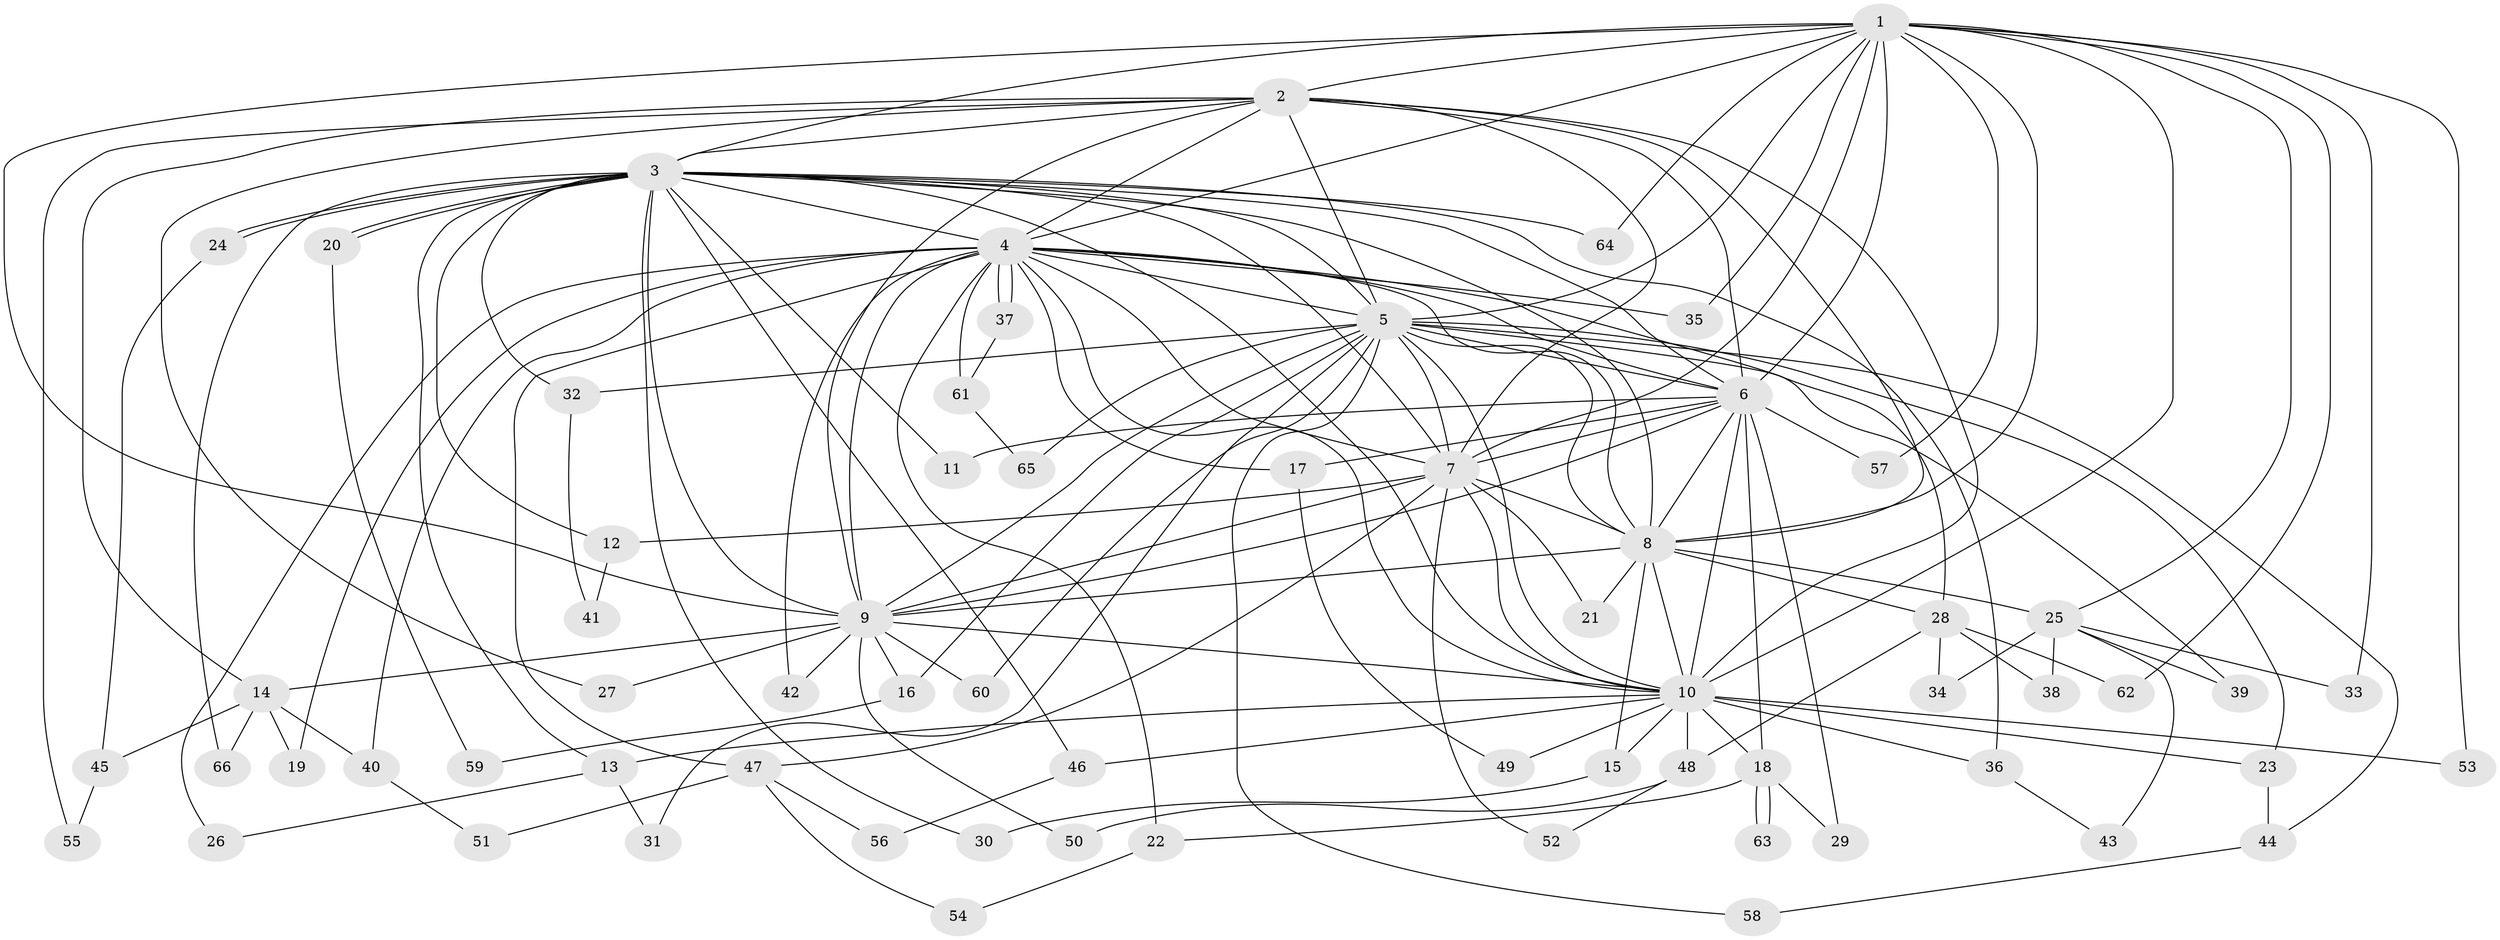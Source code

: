 // coarse degree distribution, {23: 0.020833333333333332, 18: 0.020833333333333332, 19: 0.020833333333333332, 15: 0.020833333333333332, 11: 0.041666666666666664, 13: 0.041666666666666664, 3: 0.20833333333333334, 4: 0.08333333333333333, 7: 0.020833333333333332, 2: 0.4583333333333333, 6: 0.020833333333333332, 1: 0.020833333333333332, 5: 0.020833333333333332}
// Generated by graph-tools (version 1.1) at 2025/23/03/03/25 07:23:40]
// undirected, 66 vertices, 157 edges
graph export_dot {
graph [start="1"]
  node [color=gray90,style=filled];
  1;
  2;
  3;
  4;
  5;
  6;
  7;
  8;
  9;
  10;
  11;
  12;
  13;
  14;
  15;
  16;
  17;
  18;
  19;
  20;
  21;
  22;
  23;
  24;
  25;
  26;
  27;
  28;
  29;
  30;
  31;
  32;
  33;
  34;
  35;
  36;
  37;
  38;
  39;
  40;
  41;
  42;
  43;
  44;
  45;
  46;
  47;
  48;
  49;
  50;
  51;
  52;
  53;
  54;
  55;
  56;
  57;
  58;
  59;
  60;
  61;
  62;
  63;
  64;
  65;
  66;
  1 -- 2;
  1 -- 3;
  1 -- 4;
  1 -- 5;
  1 -- 6;
  1 -- 7;
  1 -- 8;
  1 -- 9;
  1 -- 10;
  1 -- 25;
  1 -- 33;
  1 -- 35;
  1 -- 53;
  1 -- 57;
  1 -- 62;
  1 -- 64;
  2 -- 3;
  2 -- 4;
  2 -- 5;
  2 -- 6;
  2 -- 7;
  2 -- 8;
  2 -- 9;
  2 -- 10;
  2 -- 14;
  2 -- 27;
  2 -- 55;
  3 -- 4;
  3 -- 5;
  3 -- 6;
  3 -- 7;
  3 -- 8;
  3 -- 9;
  3 -- 10;
  3 -- 11;
  3 -- 12;
  3 -- 13;
  3 -- 20;
  3 -- 20;
  3 -- 24;
  3 -- 24;
  3 -- 30;
  3 -- 32;
  3 -- 36;
  3 -- 46;
  3 -- 64;
  3 -- 66;
  4 -- 5;
  4 -- 6;
  4 -- 7;
  4 -- 8;
  4 -- 9;
  4 -- 10;
  4 -- 17;
  4 -- 19;
  4 -- 22;
  4 -- 26;
  4 -- 28;
  4 -- 35;
  4 -- 37;
  4 -- 37;
  4 -- 40;
  4 -- 42;
  4 -- 47;
  4 -- 61;
  5 -- 6;
  5 -- 7;
  5 -- 8;
  5 -- 9;
  5 -- 10;
  5 -- 16;
  5 -- 23;
  5 -- 31;
  5 -- 32;
  5 -- 39;
  5 -- 44;
  5 -- 58;
  5 -- 60;
  5 -- 65;
  6 -- 7;
  6 -- 8;
  6 -- 9;
  6 -- 10;
  6 -- 11;
  6 -- 17;
  6 -- 18;
  6 -- 29;
  6 -- 57;
  7 -- 8;
  7 -- 9;
  7 -- 10;
  7 -- 12;
  7 -- 21;
  7 -- 47;
  7 -- 52;
  8 -- 9;
  8 -- 10;
  8 -- 15;
  8 -- 21;
  8 -- 25;
  8 -- 28;
  9 -- 10;
  9 -- 14;
  9 -- 16;
  9 -- 27;
  9 -- 42;
  9 -- 50;
  9 -- 60;
  10 -- 13;
  10 -- 15;
  10 -- 18;
  10 -- 23;
  10 -- 36;
  10 -- 46;
  10 -- 48;
  10 -- 49;
  10 -- 53;
  12 -- 41;
  13 -- 26;
  13 -- 31;
  14 -- 19;
  14 -- 40;
  14 -- 45;
  14 -- 66;
  15 -- 30;
  16 -- 59;
  17 -- 49;
  18 -- 22;
  18 -- 29;
  18 -- 63;
  18 -- 63;
  20 -- 59;
  22 -- 54;
  23 -- 44;
  24 -- 45;
  25 -- 33;
  25 -- 34;
  25 -- 38;
  25 -- 39;
  25 -- 43;
  28 -- 34;
  28 -- 38;
  28 -- 48;
  28 -- 62;
  32 -- 41;
  36 -- 43;
  37 -- 61;
  40 -- 51;
  44 -- 58;
  45 -- 55;
  46 -- 56;
  47 -- 51;
  47 -- 54;
  47 -- 56;
  48 -- 50;
  48 -- 52;
  61 -- 65;
}
